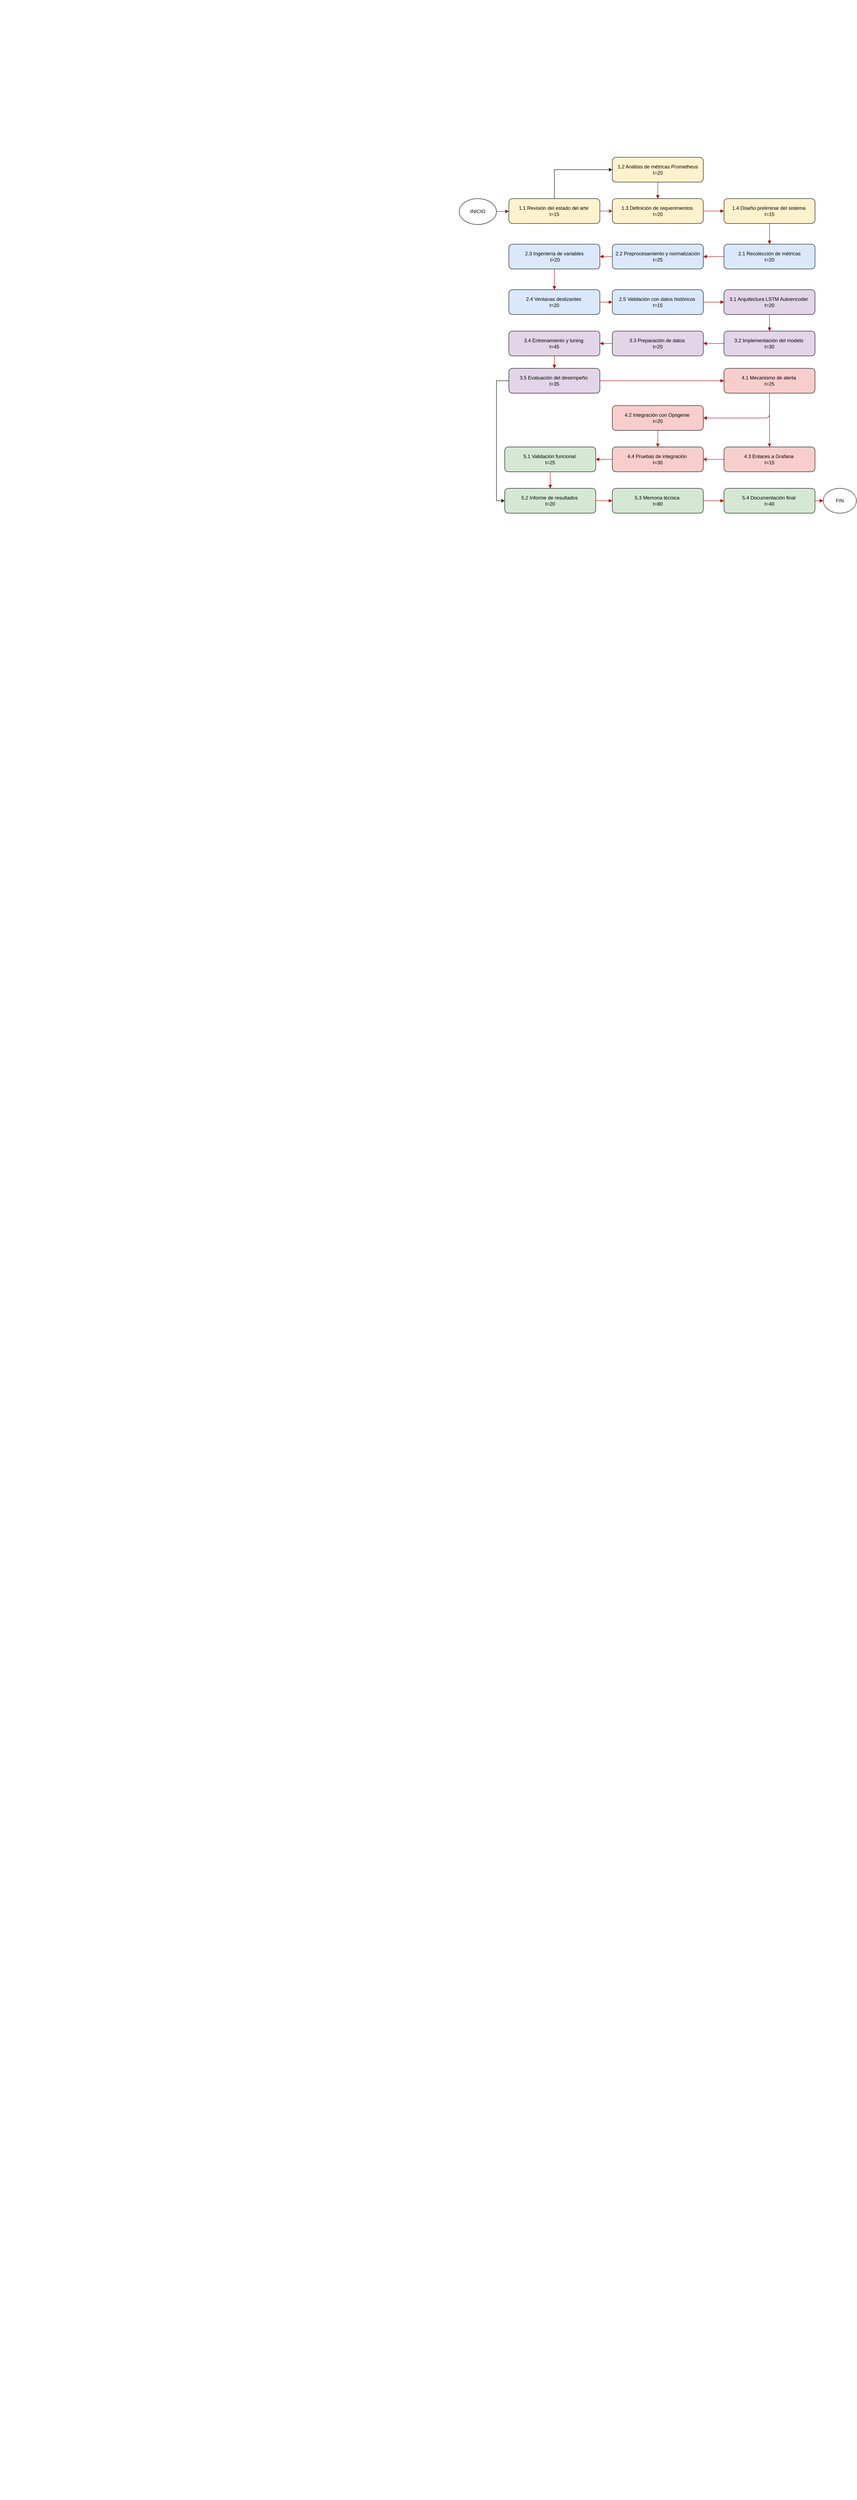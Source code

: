 <mxfile version="28.0.7">
  <diagram name="Page-1" id="297b7KXq3lAl_GIhjUhM">
    <mxGraphModel dx="1752" dy="1092" grid="1" gridSize="10" guides="1" tooltips="1" connect="1" arrows="1" fold="1" page="1" pageScale="1" pageWidth="1100" pageHeight="850" math="0" shadow="0">
      <root>
        <mxCell id="0" />
        <mxCell id="1" parent="0" />
        <mxCell id="YZUv1WwHt2hlqMaALwlN-1" value="&#xa;  &#xa;    &#xa;      &#xa;        &#xa;        &#xa;        &#xa;    &#xa;      &#xa;    &#xa;    &#xa;&#xa;    &#xa;      &#xa;    &#xa;    &#xa;&#xa;    &#xa;      &#xa;    &#xa;    &#xa;&#xa;    &#xa;      &#xa;    &#xa;    &#xa;&#xa;    &#xa;      &#xa;    &#xa;    &#xa;&#xa;    &#xa;      &#xa;    &#xa;    &#xa;&#xa;    &#xa;      &#xa;    &#xa;    &#xa;&#xa;    &#xa;      &#xa;    &#xa;    &#xa;&#xa;    &#xa;      &#xa;    &#xa;    &#xa;&#xa;    &#xa;      &#xa;    &#xa;    &#xa;&#xa;    &#xa;      &#xa;    &#xa;    &#xa;&#xa;    &#xa;      &#xa;    &#xa;    &#xa;&#xa;    &#xa;      &#xa;    &#xa;    &#xa;&#xa;    &#xa;      &#xa;    &#xa;    &#xa;&#xa;    &#xa;      &#xa;    &#xa;    &#xa;&#xa;    &#xa;      &#xa;    &#xa;    &#xa;&#xa;    &#xa;      &#xa;    &#xa;    &#xa;&#xa;    &#xa;      &#xa;    &#xa;    &#xa;&#xa;    &#xa;      &#xa;    &#xa;    &#xa;&#xa;    &#xa;      &#xa;    &#xa;    &#xa;&#xa;    &#xa;      &#xa;    &#xa;    &#xa;&#xa;    &#xa;      &#xa;    &#xa;    &#xa;&#xa;    &#xa;      &#xa;    &#xa;    &#xa;&#xa;    &#xa;      &#xa;    &#xa;    &#xa;&#xa;    &#xa;      &#xa;    &#xa;    &#xa;&#xa;    &#xa;      &#xa;    &#xa;    &#xa;&#xa;    &#xa;      &#xa;    &#xa;    &#xa;        &#xa;    &#xa;      &#xa;    &#xa;    &#xa;&#xa;    &#xa;      &#xa;    &#xa;    &#xa;&#xa;    &#xa;      &#xa;    &#xa;    &#xa;&#xa;    &#xa;      &#xa;    &#xa;    &#xa;&#xa;    &#xa;      &#xa;    &#xa;    &#xa;&#xa;    &#xa;      &#xa;    &#xa;    &#xa;&#xa;    &#xa;      &#xa;    &#xa;    &#xa;&#xa;    &#xa;      &#xa;    &#xa;    &#xa;&#xa;    &#xa;      &#xa;    &#xa;    &#xa;&#xa;    &#xa;      &#xa;    &#xa;    &#xa;&#xa;    &#xa;      &#xa;    &#xa;    &#xa;&#xa;    &#xa;      &#xa;    &#xa;    &#xa;&#xa;    &#xa;      &#xa;    &#xa;    &#xa;&#xa;    &#xa;      &#xa;    &#xa;    &#xa;&#xa;    &#xa;      &#xa;    &#xa;    &#xa;&#xa;    &#xa;      &#xa;    &#xa;    &#xa;&#xa;    &#xa;      &#xa;    &#xa;    &#xa;&#xa;    &#xa;      &#xa;    &#xa;    &#xa;&#xa;    &#xa;      &#xa;    &#xa;    &#xa;&#xa;    &#xa;      &#xa;    &#xa;    &#xa;&#xa;    &#xa;      &#xa;    &#xa;    &#xa;&#xa;    &#xa;      &#xa;    &#xa;    &#xa;&#xa;    &#xa;      &#xa;    &#xa;    &#xa;      &#xa;    &#xa;  &#xa;" style="text;whiteSpace=wrap;html=1;" parent="1" vertex="1">
          <mxGeometry width="30" height="3750" as="geometry" />
        </mxCell>
        <mxCell id="YZUv1WwHt2hlqMaALwlN-2" value="&#xa;  &#xa;    &#xa;      &#xa;        &#xa;        &#xa;        &#xa;    &#xa;      &#xa;    &#xa;    &#xa;&#xa;    &#xa;      &#xa;    &#xa;    &#xa;&#xa;    &#xa;      &#xa;    &#xa;    &#xa;&#xa;    &#xa;      &#xa;    &#xa;    &#xa;&#xa;    &#xa;      &#xa;    &#xa;    &#xa;&#xa;    &#xa;      &#xa;    &#xa;    &#xa;&#xa;    &#xa;      &#xa;    &#xa;    &#xa;&#xa;    &#xa;      &#xa;    &#xa;    &#xa;&#xa;    &#xa;      &#xa;    &#xa;    &#xa;&#xa;    &#xa;      &#xa;    &#xa;    &#xa;&#xa;    &#xa;      &#xa;    &#xa;    &#xa;&#xa;    &#xa;      &#xa;    &#xa;    &#xa;&#xa;    &#xa;      &#xa;    &#xa;    &#xa;&#xa;    &#xa;      &#xa;    &#xa;    &#xa;&#xa;    &#xa;      &#xa;    &#xa;    &#xa;&#xa;    &#xa;      &#xa;    &#xa;    &#xa;&#xa;    &#xa;      &#xa;    &#xa;    &#xa;&#xa;    &#xa;      &#xa;    &#xa;    &#xa;&#xa;    &#xa;      &#xa;    &#xa;    &#xa;&#xa;    &#xa;      &#xa;    &#xa;    &#xa;&#xa;    &#xa;      &#xa;    &#xa;    &#xa;&#xa;    &#xa;      &#xa;    &#xa;    &#xa;&#xa;    &#xa;      &#xa;    &#xa;    &#xa;&#xa;    &#xa;      &#xa;    &#xa;    &#xa;&#xa;    &#xa;      &#xa;    &#xa;    &#xa;&#xa;    &#xa;      &#xa;    &#xa;    &#xa;&#xa;    &#xa;      &#xa;    &#xa;    &#xa;        &#xa;    &#xa;      &#xa;    &#xa;    &#xa;&#xa;    &#xa;      &#xa;    &#xa;    &#xa;&#xa;    &#xa;      &#xa;    &#xa;    &#xa;&#xa;    &#xa;      &#xa;    &#xa;    &#xa;&#xa;    &#xa;      &#xa;    &#xa;    &#xa;&#xa;    &#xa;      &#xa;    &#xa;    &#xa;&#xa;    &#xa;      &#xa;    &#xa;    &#xa;&#xa;    &#xa;      &#xa;    &#xa;    &#xa;&#xa;    &#xa;      &#xa;    &#xa;    &#xa;&#xa;    &#xa;      &#xa;    &#xa;    &#xa;&#xa;    &#xa;      &#xa;    &#xa;    &#xa;&#xa;    &#xa;      &#xa;    &#xa;    &#xa;&#xa;    &#xa;      &#xa;    &#xa;    &#xa;&#xa;    &#xa;      &#xa;    &#xa;    &#xa;&#xa;    &#xa;      &#xa;    &#xa;    &#xa;&#xa;    &#xa;      &#xa;    &#xa;    &#xa;&#xa;    &#xa;      &#xa;    &#xa;    &#xa;&#xa;    &#xa;      &#xa;    &#xa;    &#xa;&#xa;    &#xa;      &#xa;    &#xa;    &#xa;&#xa;    &#xa;      &#xa;    &#xa;    &#xa;&#xa;    &#xa;      &#xa;    &#xa;    &#xa;&#xa;    &#xa;      &#xa;    &#xa;    &#xa;&#xa;    &#xa;      &#xa;    &#xa;    &#xa;      &#xa;    &#xa;  &#xa;" style="text;whiteSpace=wrap;html=1;" parent="1" vertex="1">
          <mxGeometry x="690" y="150" width="30" height="3750" as="geometry" />
        </mxCell>
        <mxCell id="YZUv1WwHt2hlqMaALwlN-3" value="&#xa;  &#xa;    &#xa;      &#xa;        &#xa;        &#xa;        &#xa;    &#xa;      &#xa;    &#xa;    &#xa;&#xa;    &#xa;      &#xa;    &#xa;    &#xa;&#xa;    &#xa;      &#xa;    &#xa;    &#xa;&#xa;    &#xa;      &#xa;    &#xa;    &#xa;&#xa;    &#xa;      &#xa;    &#xa;    &#xa;&#xa;    &#xa;      &#xa;    &#xa;    &#xa;&#xa;    &#xa;      &#xa;    &#xa;    &#xa;&#xa;    &#xa;      &#xa;    &#xa;    &#xa;&#xa;    &#xa;      &#xa;    &#xa;    &#xa;&#xa;    &#xa;      &#xa;    &#xa;    &#xa;&#xa;    &#xa;      &#xa;    &#xa;    &#xa;&#xa;    &#xa;      &#xa;    &#xa;    &#xa;&#xa;    &#xa;      &#xa;    &#xa;    &#xa;&#xa;    &#xa;      &#xa;    &#xa;    &#xa;&#xa;    &#xa;      &#xa;    &#xa;    &#xa;&#xa;    &#xa;      &#xa;    &#xa;    &#xa;&#xa;    &#xa;      &#xa;    &#xa;    &#xa;&#xa;    &#xa;      &#xa;    &#xa;    &#xa;&#xa;    &#xa;      &#xa;    &#xa;    &#xa;&#xa;    &#xa;      &#xa;    &#xa;    &#xa;&#xa;    &#xa;      &#xa;    &#xa;    &#xa;&#xa;    &#xa;      &#xa;    &#xa;    &#xa;&#xa;    &#xa;      &#xa;    &#xa;    &#xa;&#xa;    &#xa;      &#xa;    &#xa;    &#xa;&#xa;    &#xa;      &#xa;    &#xa;    &#xa;&#xa;    &#xa;      &#xa;    &#xa;    &#xa;&#xa;    &#xa;      &#xa;    &#xa;    &#xa;        &#xa;    &#xa;      &#xa;    &#xa;    &#xa;&#xa;    &#xa;      &#xa;    &#xa;    &#xa;&#xa;    &#xa;      &#xa;    &#xa;    &#xa;&#xa;    &#xa;      &#xa;    &#xa;    &#xa;&#xa;    &#xa;      &#xa;    &#xa;    &#xa;&#xa;    &#xa;      &#xa;    &#xa;    &#xa;&#xa;    &#xa;      &#xa;    &#xa;    &#xa;&#xa;    &#xa;      &#xa;    &#xa;    &#xa;&#xa;    &#xa;      &#xa;    &#xa;    &#xa;&#xa;    &#xa;      &#xa;    &#xa;    &#xa;&#xa;    &#xa;      &#xa;    &#xa;    &#xa;&#xa;    &#xa;      &#xa;    &#xa;    &#xa;&#xa;    &#xa;      &#xa;    &#xa;    &#xa;&#xa;    &#xa;      &#xa;    &#xa;    &#xa;&#xa;    &#xa;      &#xa;    &#xa;    &#xa;&#xa;    &#xa;      &#xa;    &#xa;    &#xa;&#xa;    &#xa;      &#xa;    &#xa;    &#xa;&#xa;    &#xa;      &#xa;    &#xa;    &#xa;&#xa;    &#xa;      &#xa;    &#xa;    &#xa;&#xa;    &#xa;      &#xa;    &#xa;    &#xa;&#xa;    &#xa;      &#xa;    &#xa;    &#xa;&#xa;    &#xa;      &#xa;    &#xa;    &#xa;&#xa;    &#xa;      &#xa;    &#xa;    &#xa;      &#xa;    &#xa;  &#xa;" style="text;whiteSpace=wrap;html=1;" parent="1" vertex="1">
          <mxGeometry x="680" y="2290" width="30" height="3750" as="geometry" />
        </mxCell>
        <mxCell id="0CMvBawoGPXFjPFOoLp7-181" value="INICIO" style="ellipse;whiteSpace=wrap;html=1;" vertex="1" parent="1">
          <mxGeometry x="1110" y="480" width="90" height="62.5" as="geometry" />
        </mxCell>
        <mxCell id="0CMvBawoGPXFjPFOoLp7-254" style="edgeStyle=orthogonalEdgeStyle;rounded=0;orthogonalLoop=1;jettySize=auto;html=1;exitX=0.5;exitY=0;exitDx=0;exitDy=0;entryX=0;entryY=0.5;entryDx=0;entryDy=0;" edge="1" parent="1" source="0CMvBawoGPXFjPFOoLp7-182" target="0CMvBawoGPXFjPFOoLp7-183">
          <mxGeometry relative="1" as="geometry" />
        </mxCell>
        <mxCell id="0CMvBawoGPXFjPFOoLp7-182" value="1.1 Revisión del estado del arte&amp;nbsp;&lt;div&gt;t=15&lt;/div&gt;" style="rounded=1;fillColor=#fff2cc;whiteSpace=wrap;html=1;" vertex="1" parent="1">
          <mxGeometry x="1230" y="480" width="220" height="60" as="geometry" />
        </mxCell>
        <mxCell id="0CMvBawoGPXFjPFOoLp7-183" value="1.2 Análisis de métricas Prometheus&lt;div&gt;t=20&lt;/div&gt;" style="rounded=1;fillColor=#fff2cc;whiteSpace=wrap;html=1;" vertex="1" parent="1">
          <mxGeometry x="1480" y="380" width="220" height="60" as="geometry" />
        </mxCell>
        <mxCell id="0CMvBawoGPXFjPFOoLp7-184" value="1.3 Definición de requerimientos&amp;nbsp;&lt;div&gt;t=20&lt;/div&gt;" style="rounded=1;fillColor=#fff2cc;whiteSpace=wrap;html=1;" vertex="1" parent="1">
          <mxGeometry x="1480" y="480" width="220" height="60" as="geometry" />
        </mxCell>
        <mxCell id="0CMvBawoGPXFjPFOoLp7-185" value="1.4 Diseño preliminar del sistema&amp;nbsp;&lt;div&gt;t=15&lt;/div&gt;" style="rounded=1;fillColor=#fff2cc;whiteSpace=wrap;html=1;" vertex="1" parent="1">
          <mxGeometry x="1750" y="480" width="220" height="60" as="geometry" />
        </mxCell>
        <mxCell id="0CMvBawoGPXFjPFOoLp7-186" value="2.1 Recolección de métricas&lt;div&gt;t=20&lt;/div&gt;" style="rounded=1;fillColor=#dae8fc;whiteSpace=wrap;html=1;" vertex="1" parent="1">
          <mxGeometry x="1750" y="590" width="220" height="60" as="geometry" />
        </mxCell>
        <mxCell id="0CMvBawoGPXFjPFOoLp7-187" value="2.2 Preprocesamiento y normalización t=25" style="rounded=1;fillColor=#dae8fc;whiteSpace=wrap;html=1;" vertex="1" parent="1">
          <mxGeometry x="1480" y="590" width="220" height="60" as="geometry" />
        </mxCell>
        <mxCell id="0CMvBawoGPXFjPFOoLp7-188" value="2.3 Ingeniería de variables&lt;div&gt;&amp;nbsp;t=20&lt;/div&gt;" style="rounded=1;fillColor=#dae8fc;whiteSpace=wrap;html=1;" vertex="1" parent="1">
          <mxGeometry x="1230" y="590" width="220" height="60" as="geometry" />
        </mxCell>
        <mxCell id="0CMvBawoGPXFjPFOoLp7-189" value="2.4 Ventanas deslizantes&amp;nbsp;&lt;div&gt;t=20&lt;/div&gt;" style="rounded=1;fillColor=#dae8fc;whiteSpace=wrap;html=1;" vertex="1" parent="1">
          <mxGeometry x="1230" y="700" width="220" height="60" as="geometry" />
        </mxCell>
        <mxCell id="0CMvBawoGPXFjPFOoLp7-190" value="2.5 Validación con datos históricos&amp;nbsp;&lt;div&gt;t=15&lt;/div&gt;" style="rounded=1;fillColor=#dae8fc;whiteSpace=wrap;html=1;" vertex="1" parent="1">
          <mxGeometry x="1480" y="700" width="220" height="60" as="geometry" />
        </mxCell>
        <mxCell id="0CMvBawoGPXFjPFOoLp7-191" value="3.1 Arquitectura LSTM Autoencoder&amp;nbsp;&lt;div&gt;t=20&lt;/div&gt;" style="rounded=1;fillColor=#e1d5e7;whiteSpace=wrap;html=1;" vertex="1" parent="1">
          <mxGeometry x="1750" y="700" width="220" height="60" as="geometry" />
        </mxCell>
        <mxCell id="0CMvBawoGPXFjPFOoLp7-192" value="3.2 Implementación del modelo&amp;nbsp;&lt;div&gt;t=30&lt;/div&gt;" style="rounded=1;fillColor=#e1d5e7;whiteSpace=wrap;html=1;" vertex="1" parent="1">
          <mxGeometry x="1750" y="800" width="220" height="60" as="geometry" />
        </mxCell>
        <mxCell id="0CMvBawoGPXFjPFOoLp7-193" value="3.3 Preparación de datos&amp;nbsp;&lt;div&gt;t=20&lt;/div&gt;" style="rounded=1;fillColor=#e1d5e7;whiteSpace=wrap;html=1;" vertex="1" parent="1">
          <mxGeometry x="1480" y="800" width="220" height="60" as="geometry" />
        </mxCell>
        <mxCell id="0CMvBawoGPXFjPFOoLp7-194" value="3.4 Entrenamiento y tuning&amp;nbsp;&lt;div&gt;t=45&lt;/div&gt;" style="rounded=1;fillColor=#e1d5e7;whiteSpace=wrap;html=1;" vertex="1" parent="1">
          <mxGeometry x="1230" y="800" width="220" height="60" as="geometry" />
        </mxCell>
        <mxCell id="0CMvBawoGPXFjPFOoLp7-253" style="edgeStyle=orthogonalEdgeStyle;rounded=0;orthogonalLoop=1;jettySize=auto;html=1;exitX=0;exitY=0.5;exitDx=0;exitDy=0;entryX=0;entryY=0.5;entryDx=0;entryDy=0;" edge="1" parent="1" source="0CMvBawoGPXFjPFOoLp7-195" target="0CMvBawoGPXFjPFOoLp7-201">
          <mxGeometry relative="1" as="geometry" />
        </mxCell>
        <mxCell id="0CMvBawoGPXFjPFOoLp7-195" value="3.5 Evaluación del desempeño&amp;nbsp;&lt;div&gt;t=35&lt;/div&gt;" style="rounded=1;fillColor=#e1d5e7;whiteSpace=wrap;html=1;" vertex="1" parent="1">
          <mxGeometry x="1230" y="890" width="220" height="60" as="geometry" />
        </mxCell>
        <mxCell id="0CMvBawoGPXFjPFOoLp7-196" value="4.1 Mecanismo de alerta&amp;nbsp;&lt;div&gt;t=25&lt;/div&gt;" style="rounded=1;fillColor=#f8cecc;whiteSpace=wrap;html=1;" vertex="1" parent="1">
          <mxGeometry x="1750" y="890" width="220" height="60" as="geometry" />
        </mxCell>
        <mxCell id="0CMvBawoGPXFjPFOoLp7-251" style="edgeStyle=orthogonalEdgeStyle;rounded=0;orthogonalLoop=1;jettySize=auto;html=1;exitX=0.5;exitY=1;exitDx=0;exitDy=0;entryX=0.5;entryY=0;entryDx=0;entryDy=0;fillColor=#e51400;strokeColor=#B20000;" edge="1" parent="1" source="0CMvBawoGPXFjPFOoLp7-197" target="0CMvBawoGPXFjPFOoLp7-199">
          <mxGeometry relative="1" as="geometry">
            <mxPoint x="1860.167" y="970" as="targetPoint" />
          </mxGeometry>
        </mxCell>
        <mxCell id="0CMvBawoGPXFjPFOoLp7-197" value="4.2 Integración con Opsgenie&amp;nbsp;&lt;div&gt;t=20&lt;/div&gt;" style="rounded=1;fillColor=#f8cecc;whiteSpace=wrap;html=1;" vertex="1" parent="1">
          <mxGeometry x="1480" y="980" width="220" height="60" as="geometry" />
        </mxCell>
        <mxCell id="0CMvBawoGPXFjPFOoLp7-252" style="edgeStyle=orthogonalEdgeStyle;rounded=0;orthogonalLoop=1;jettySize=auto;html=1;exitX=0;exitY=0.5;exitDx=0;exitDy=0;entryX=1;entryY=0.5;entryDx=0;entryDy=0;fillColor=#e51400;strokeColor=#B20000;" edge="1" parent="1" source="0CMvBawoGPXFjPFOoLp7-198" target="0CMvBawoGPXFjPFOoLp7-199">
          <mxGeometry relative="1" as="geometry" />
        </mxCell>
        <mxCell id="0CMvBawoGPXFjPFOoLp7-198" value="4.3 Enlaces a Grafana&amp;nbsp;&lt;div&gt;t=15&lt;/div&gt;" style="rounded=1;fillColor=#f8cecc;whiteSpace=wrap;html=1;" vertex="1" parent="1">
          <mxGeometry x="1750" y="1080" width="220" height="60" as="geometry" />
        </mxCell>
        <mxCell id="0CMvBawoGPXFjPFOoLp7-199" value="4.4 Pruebas de integración&amp;nbsp;&lt;div&gt;t=30&lt;/div&gt;" style="rounded=1;fillColor=#f8cecc;whiteSpace=wrap;html=1;" vertex="1" parent="1">
          <mxGeometry x="1480" y="1080" width="220" height="60" as="geometry" />
        </mxCell>
        <mxCell id="0CMvBawoGPXFjPFOoLp7-200" value="5.1 Validación funcional&amp;nbsp;&lt;div&gt;t=25&lt;/div&gt;" style="rounded=1;fillColor=#d5e8d4;whiteSpace=wrap;html=1;" vertex="1" parent="1">
          <mxGeometry x="1220" y="1080" width="220" height="60" as="geometry" />
        </mxCell>
        <mxCell id="0CMvBawoGPXFjPFOoLp7-201" value="5.2 Informe de resultados&amp;nbsp;&lt;div&gt;t=20&lt;/div&gt;" style="rounded=1;fillColor=#d5e8d4;whiteSpace=wrap;html=1;" vertex="1" parent="1">
          <mxGeometry x="1220" y="1180" width="220" height="60" as="geometry" />
        </mxCell>
        <mxCell id="0CMvBawoGPXFjPFOoLp7-202" value="5.3 Memoria técnica&amp;nbsp;&lt;div&gt;t=80&lt;/div&gt;" style="rounded=1;fillColor=#d5e8d4;whiteSpace=wrap;html=1;" vertex="1" parent="1">
          <mxGeometry x="1480" y="1180" width="220" height="60" as="geometry" />
        </mxCell>
        <mxCell id="0CMvBawoGPXFjPFOoLp7-203" value="5.4 Documentación final&amp;nbsp;&lt;div&gt;t=40&lt;/div&gt;" style="rounded=1;fillColor=#d5e8d4;whiteSpace=wrap;html=1;" vertex="1" parent="1">
          <mxGeometry x="1750" y="1180" width="220" height="60" as="geometry" />
        </mxCell>
        <mxCell id="0CMvBawoGPXFjPFOoLp7-204" value="FIN" style="ellipse;whiteSpace=wrap;html=1;" vertex="1" parent="1">
          <mxGeometry x="1990" y="1180" width="80" height="60" as="geometry" />
        </mxCell>
        <mxCell id="0CMvBawoGPXFjPFOoLp7-205" style="endArrow=block;html=1;fillColor=#e51400;strokeColor=#B20000;" edge="1" parent="1" source="0CMvBawoGPXFjPFOoLp7-181" target="0CMvBawoGPXFjPFOoLp7-182">
          <mxGeometry relative="1" as="geometry" />
        </mxCell>
        <mxCell id="0CMvBawoGPXFjPFOoLp7-207" style="endArrow=block;html=1;fillColor=#e51400;strokeColor=#B20000;" edge="1" parent="1" source="0CMvBawoGPXFjPFOoLp7-183" target="0CMvBawoGPXFjPFOoLp7-184">
          <mxGeometry relative="1" as="geometry" />
        </mxCell>
        <mxCell id="0CMvBawoGPXFjPFOoLp7-208" style="endArrow=block;html=1;fillColor=#e51400;strokeColor=#B20000;" edge="1" parent="1" source="0CMvBawoGPXFjPFOoLp7-184" target="0CMvBawoGPXFjPFOoLp7-185">
          <mxGeometry relative="1" as="geometry" />
        </mxCell>
        <mxCell id="0CMvBawoGPXFjPFOoLp7-209" style="endArrow=block;html=1;fillColor=#e51400;strokeColor=#B20000;" edge="1" parent="1" source="0CMvBawoGPXFjPFOoLp7-185" target="0CMvBawoGPXFjPFOoLp7-186">
          <mxGeometry relative="1" as="geometry" />
        </mxCell>
        <mxCell id="0CMvBawoGPXFjPFOoLp7-210" style="endArrow=block;html=1;fillColor=#e51400;strokeColor=#B20000;" edge="1" parent="1" source="0CMvBawoGPXFjPFOoLp7-186" target="0CMvBawoGPXFjPFOoLp7-187">
          <mxGeometry relative="1" as="geometry" />
        </mxCell>
        <mxCell id="0CMvBawoGPXFjPFOoLp7-211" style="endArrow=block;html=1;fillColor=#e51400;strokeColor=#B20000;" edge="1" parent="1" source="0CMvBawoGPXFjPFOoLp7-187" target="0CMvBawoGPXFjPFOoLp7-188">
          <mxGeometry relative="1" as="geometry" />
        </mxCell>
        <mxCell id="0CMvBawoGPXFjPFOoLp7-212" style="endArrow=block;html=1;fillColor=#e51400;strokeColor=#B20000;" edge="1" parent="1" source="0CMvBawoGPXFjPFOoLp7-188" target="0CMvBawoGPXFjPFOoLp7-189">
          <mxGeometry relative="1" as="geometry" />
        </mxCell>
        <mxCell id="0CMvBawoGPXFjPFOoLp7-213" style="endArrow=block;html=1;fillColor=#e51400;strokeColor=#B20000;" edge="1" parent="1" source="0CMvBawoGPXFjPFOoLp7-189" target="0CMvBawoGPXFjPFOoLp7-190">
          <mxGeometry relative="1" as="geometry" />
        </mxCell>
        <mxCell id="0CMvBawoGPXFjPFOoLp7-214" style="endArrow=block;html=1;fillColor=#e51400;strokeColor=#B20000;" edge="1" parent="1" source="0CMvBawoGPXFjPFOoLp7-190" target="0CMvBawoGPXFjPFOoLp7-191">
          <mxGeometry relative="1" as="geometry" />
        </mxCell>
        <mxCell id="0CMvBawoGPXFjPFOoLp7-215" style="endArrow=block;html=1;fillColor=#e51400;strokeColor=#B20000;" edge="1" parent="1" source="0CMvBawoGPXFjPFOoLp7-191" target="0CMvBawoGPXFjPFOoLp7-192">
          <mxGeometry relative="1" as="geometry" />
        </mxCell>
        <mxCell id="0CMvBawoGPXFjPFOoLp7-216" style="endArrow=block;html=1;fillColor=#e51400;strokeColor=#B20000;" edge="1" parent="1" source="0CMvBawoGPXFjPFOoLp7-192" target="0CMvBawoGPXFjPFOoLp7-193">
          <mxGeometry relative="1" as="geometry" />
        </mxCell>
        <mxCell id="0CMvBawoGPXFjPFOoLp7-217" style="endArrow=block;html=1;fillColor=#e51400;strokeColor=#B20000;" edge="1" parent="1" source="0CMvBawoGPXFjPFOoLp7-193" target="0CMvBawoGPXFjPFOoLp7-194">
          <mxGeometry relative="1" as="geometry" />
        </mxCell>
        <mxCell id="0CMvBawoGPXFjPFOoLp7-218" style="endArrow=block;html=1;fillColor=#e51400;strokeColor=#B20000;" edge="1" parent="1" source="0CMvBawoGPXFjPFOoLp7-194" target="0CMvBawoGPXFjPFOoLp7-195">
          <mxGeometry relative="1" as="geometry" />
        </mxCell>
        <mxCell id="0CMvBawoGPXFjPFOoLp7-219" style="endArrow=block;html=1;fillColor=#e51400;strokeColor=#B20000;" edge="1" parent="1" source="0CMvBawoGPXFjPFOoLp7-195" target="0CMvBawoGPXFjPFOoLp7-196">
          <mxGeometry relative="1" as="geometry" />
        </mxCell>
        <mxCell id="0CMvBawoGPXFjPFOoLp7-220" style="endArrow=block;html=1;fillColor=#e51400;strokeColor=#B20000;" edge="1" parent="1" source="0CMvBawoGPXFjPFOoLp7-196" target="0CMvBawoGPXFjPFOoLp7-197">
          <mxGeometry relative="1" as="geometry">
            <Array as="points">
              <mxPoint x="1860" y="1010" />
            </Array>
          </mxGeometry>
        </mxCell>
        <mxCell id="0CMvBawoGPXFjPFOoLp7-223" style="endArrow=block;html=1;fillColor=#e51400;strokeColor=#B20000;" edge="1" parent="1" source="0CMvBawoGPXFjPFOoLp7-199" target="0CMvBawoGPXFjPFOoLp7-200">
          <mxGeometry relative="1" as="geometry" />
        </mxCell>
        <mxCell id="0CMvBawoGPXFjPFOoLp7-224" style="endArrow=block;html=1;fillColor=#e51400;strokeColor=#B20000;" edge="1" parent="1" source="0CMvBawoGPXFjPFOoLp7-200" target="0CMvBawoGPXFjPFOoLp7-201">
          <mxGeometry relative="1" as="geometry" />
        </mxCell>
        <mxCell id="0CMvBawoGPXFjPFOoLp7-225" style="endArrow=block;html=1;fillColor=#e51400;strokeColor=#B20000;" edge="1" parent="1" source="0CMvBawoGPXFjPFOoLp7-201" target="0CMvBawoGPXFjPFOoLp7-202">
          <mxGeometry relative="1" as="geometry" />
        </mxCell>
        <mxCell id="0CMvBawoGPXFjPFOoLp7-226" style="endArrow=block;html=1;fillColor=#e51400;strokeColor=#B20000;" edge="1" parent="1" source="0CMvBawoGPXFjPFOoLp7-202" target="0CMvBawoGPXFjPFOoLp7-203">
          <mxGeometry relative="1" as="geometry" />
        </mxCell>
        <mxCell id="0CMvBawoGPXFjPFOoLp7-227" style="endArrow=block;html=1;" edge="1" parent="1" source="0CMvBawoGPXFjPFOoLp7-203" target="0CMvBawoGPXFjPFOoLp7-204">
          <mxGeometry relative="1" as="geometry" />
        </mxCell>
        <mxCell id="0CMvBawoGPXFjPFOoLp7-228" style="endArrow=block;html=1;fillColor=#e51400;strokeColor=#B20000;" edge="1" parent="1" source="0CMvBawoGPXFjPFOoLp7-203" target="0CMvBawoGPXFjPFOoLp7-204">
          <mxGeometry relative="1" as="geometry" />
        </mxCell>
        <mxCell id="0CMvBawoGPXFjPFOoLp7-230" style="edgeStyle=orthogonalEdgeStyle;rounded=0;html=1;fillColor=#e51400;strokeColor=#B20000;" edge="1" parent="1" source="0CMvBawoGPXFjPFOoLp7-182" target="0CMvBawoGPXFjPFOoLp7-184">
          <mxGeometry relative="1" as="geometry" />
        </mxCell>
        <mxCell id="0CMvBawoGPXFjPFOoLp7-231" style="edgeStyle=orthogonalEdgeStyle;rounded=0;html=1;strokeColor=#999999;" edge="1" parent="1" source="0CMvBawoGPXFjPFOoLp7-188">
          <mxGeometry relative="1" as="geometry" />
        </mxCell>
        <mxCell id="0CMvBawoGPXFjPFOoLp7-237" style="edgeStyle=orthogonalEdgeStyle;rounded=0;html=1;strokeColor=#999999;" edge="1" parent="1" source="0CMvBawoGPXFjPFOoLp7-200">
          <mxGeometry relative="1" as="geometry" />
        </mxCell>
        <mxCell id="0CMvBawoGPXFjPFOoLp7-244" value="" style="endArrow=classic;html=1;rounded=0;exitX=0.5;exitY=1;exitDx=0;exitDy=0;entryX=0.5;entryY=0;entryDx=0;entryDy=0;fillColor=#e51400;strokeColor=#B20000;" edge="1" parent="1" source="0CMvBawoGPXFjPFOoLp7-196" target="0CMvBawoGPXFjPFOoLp7-198">
          <mxGeometry width="50" height="50" relative="1" as="geometry">
            <mxPoint x="1610" y="1060" as="sourcePoint" />
            <mxPoint x="1660" y="1010" as="targetPoint" />
          </mxGeometry>
        </mxCell>
      </root>
    </mxGraphModel>
  </diagram>
</mxfile>
